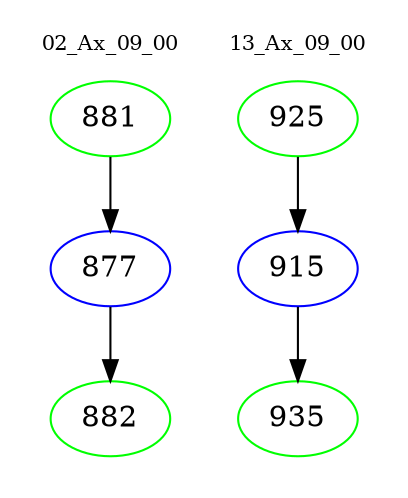 digraph{
subgraph cluster_0 {
color = white
label = "02_Ax_09_00";
fontsize=10;
T0_881 [label="881", color="green"]
T0_881 -> T0_877 [color="black"]
T0_877 [label="877", color="blue"]
T0_877 -> T0_882 [color="black"]
T0_882 [label="882", color="green"]
}
subgraph cluster_1 {
color = white
label = "13_Ax_09_00";
fontsize=10;
T1_925 [label="925", color="green"]
T1_925 -> T1_915 [color="black"]
T1_915 [label="915", color="blue"]
T1_915 -> T1_935 [color="black"]
T1_935 [label="935", color="green"]
}
}
